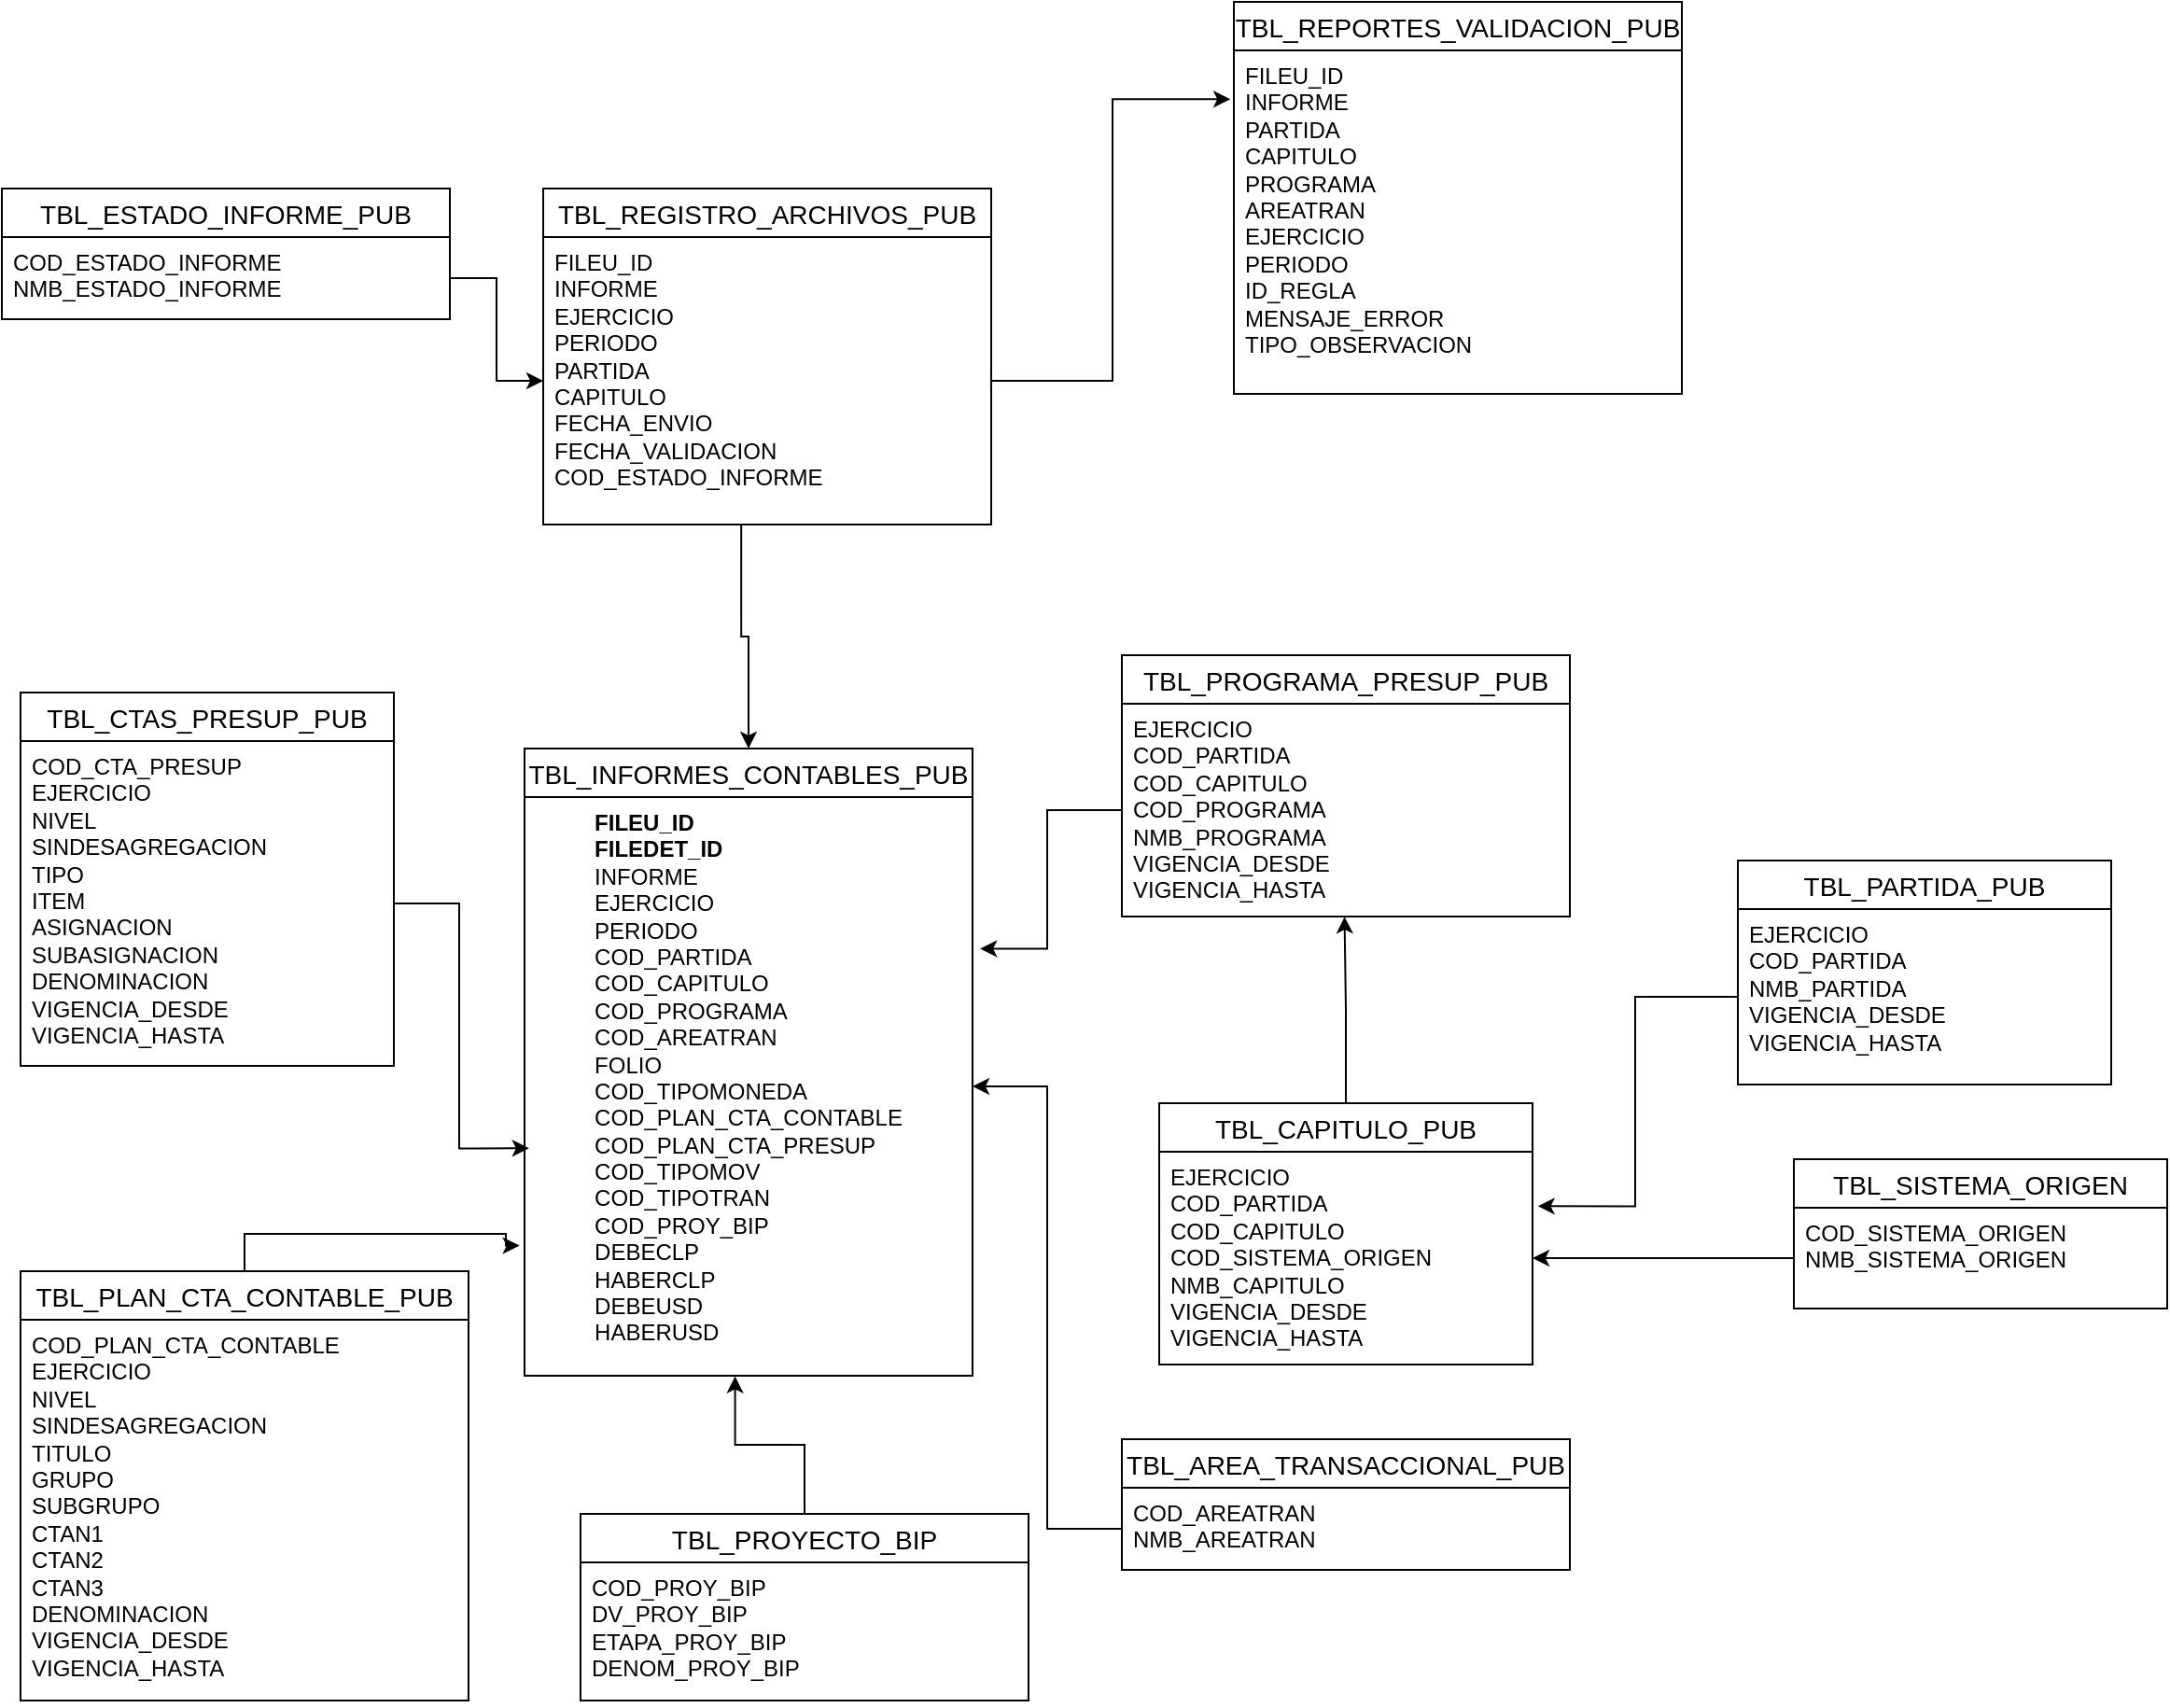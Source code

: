 <mxfile version="21.6.2" type="github">
  <diagram id="R2lEEEUBdFMjLlhIrx00" name="Page-1">
    <mxGraphModel dx="1764" dy="1427" grid="0" gridSize="10" guides="1" tooltips="1" connect="1" arrows="1" fold="1" page="0" pageScale="1" pageWidth="850" pageHeight="1100" math="0" shadow="0" extFonts="Permanent Marker^https://fonts.googleapis.com/css?family=Permanent+Marker">
      <root>
        <mxCell id="0" />
        <mxCell id="1" parent="0" />
        <mxCell id="XXnqRPkefczNAFn6AdXn-1" value="TBL_INFORMES_CONTABLES_PUB" style="swimlane;fontStyle=0;childLayout=stackLayout;horizontal=1;startSize=26;horizontalStack=0;resizeParent=1;resizeParentMax=0;resizeLast=0;collapsible=1;marginBottom=0;align=center;fontSize=14;" vertex="1" parent="1">
          <mxGeometry x="280" y="100" width="240" height="336" as="geometry" />
        </mxCell>
        <mxCell id="XXnqRPkefczNAFn6AdXn-10" value="&lt;div style=&quot;text-align: justify;&quot;&gt;&lt;b style=&quot;background-color: initial;&quot;&gt;FILEU_ID&lt;/b&gt;&lt;/div&gt;&lt;b&gt;&lt;div style=&quot;text-align: justify;&quot;&gt;&lt;b style=&quot;background-color: initial;&quot;&gt;FILEDET_ID&lt;/b&gt;&lt;/div&gt;&lt;/b&gt;&lt;div style=&quot;text-align: justify;&quot;&gt;&lt;span style=&quot;background-color: initial;&quot;&gt;INFORME&lt;/span&gt;&lt;/div&gt;&lt;div style=&quot;text-align: justify;&quot;&gt;&lt;span style=&quot;background-color: initial;&quot;&gt;EJERCICIO&lt;/span&gt;&lt;/div&gt;&lt;div style=&quot;text-align: justify;&quot;&gt;&lt;span style=&quot;background-color: initial;&quot;&gt;PERIODO&lt;/span&gt;&lt;/div&gt;&lt;div style=&quot;text-align: justify;&quot;&gt;&lt;span style=&quot;background-color: initial;&quot;&gt;COD_PARTIDA&lt;/span&gt;&lt;/div&gt;&lt;div style=&quot;text-align: justify;&quot;&gt;&lt;span style=&quot;background-color: initial;&quot;&gt;COD_CAPITULO&lt;/span&gt;&lt;/div&gt;&lt;div style=&quot;text-align: justify;&quot;&gt;&lt;span style=&quot;background-color: initial;&quot;&gt;COD_PROGRAMA&lt;/span&gt;&lt;/div&gt;&lt;div style=&quot;text-align: justify;&quot;&gt;&lt;span style=&quot;background-color: initial;&quot;&gt;COD_AREATRAN&lt;/span&gt;&lt;/div&gt;&lt;div style=&quot;text-align: justify;&quot;&gt;&lt;span style=&quot;background-color: initial;&quot;&gt;FOLIO&lt;/span&gt;&lt;/div&gt;&lt;div style=&quot;text-align: justify;&quot;&gt;&lt;span style=&quot;background-color: initial;&quot;&gt;COD_TIPOMONEDA&lt;/span&gt;&lt;/div&gt;&lt;div style=&quot;text-align: justify;&quot;&gt;&lt;span style=&quot;background-color: initial;&quot;&gt;COD_PLAN_CTA_CONTABLE&lt;/span&gt;&lt;/div&gt;&lt;div style=&quot;text-align: justify;&quot;&gt;&lt;span style=&quot;background-color: initial;&quot;&gt;COD_PLAN_CTA_PRESUP&lt;/span&gt;&lt;/div&gt;&lt;div style=&quot;text-align: justify;&quot;&gt;&lt;span style=&quot;background-color: initial;&quot;&gt;COD_TIPOMOV&lt;/span&gt;&lt;/div&gt;&lt;div style=&quot;text-align: justify;&quot;&gt;&lt;span style=&quot;background-color: initial;&quot;&gt;COD_TIPOTRAN&lt;/span&gt;&lt;/div&gt;&lt;div style=&quot;text-align: justify;&quot;&gt;&lt;span style=&quot;background-color: initial;&quot;&gt;COD_PROY_BIP&lt;/span&gt;&lt;/div&gt;&lt;div style=&quot;text-align: justify;&quot;&gt;&lt;span style=&quot;background-color: initial;&quot;&gt;DEBECLP&lt;/span&gt;&lt;/div&gt;&lt;div style=&quot;text-align: justify;&quot;&gt;&lt;span style=&quot;background-color: initial;&quot;&gt;HABERCLP&lt;/span&gt;&lt;/div&gt;&lt;div style=&quot;text-align: justify;&quot;&gt;&lt;span style=&quot;background-color: initial;&quot;&gt;DEBEUSD&lt;/span&gt;&lt;/div&gt;&lt;div style=&quot;text-align: justify;&quot;&gt;&lt;span style=&quot;background-color: initial;&quot;&gt;HABERUSD&lt;/span&gt;&lt;/div&gt;" style="text;strokeColor=none;fillColor=none;spacingLeft=4;spacingRight=4;overflow=hidden;rotatable=0;points=[[0,0.5],[1,0.5]];portConstraint=eastwest;fontSize=12;whiteSpace=wrap;html=1;align=center;" vertex="1" parent="XXnqRPkefczNAFn6AdXn-1">
          <mxGeometry y="26" width="240" height="310" as="geometry" />
        </mxCell>
        <mxCell id="XXnqRPkefczNAFn6AdXn-14" value="TBL_AREA_TRANSACCIONAL_PUB" style="swimlane;fontStyle=0;childLayout=stackLayout;horizontal=1;startSize=26;horizontalStack=0;resizeParent=1;resizeParentMax=0;resizeLast=0;collapsible=1;marginBottom=0;align=center;fontSize=14;" vertex="1" parent="1">
          <mxGeometry x="600" y="470" width="240" height="70" as="geometry" />
        </mxCell>
        <mxCell id="XXnqRPkefczNAFn6AdXn-15" value="COD_AREATRAN&lt;br&gt;NMB_AREATRAN" style="text;strokeColor=none;fillColor=none;spacingLeft=4;spacingRight=4;overflow=hidden;rotatable=0;points=[[0,0.5],[1,0.5]];portConstraint=eastwest;fontSize=12;whiteSpace=wrap;html=1;" vertex="1" parent="XXnqRPkefczNAFn6AdXn-14">
          <mxGeometry y="26" width="240" height="44" as="geometry" />
        </mxCell>
        <mxCell id="XXnqRPkefczNAFn6AdXn-18" style="edgeStyle=orthogonalEdgeStyle;rounded=0;orthogonalLoop=1;jettySize=auto;html=1;exitX=0;exitY=0.5;exitDx=0;exitDy=0;" edge="1" parent="1" source="XXnqRPkefczNAFn6AdXn-15" target="XXnqRPkefczNAFn6AdXn-10">
          <mxGeometry relative="1" as="geometry">
            <mxPoint x="570" y="138" as="targetPoint" />
          </mxGeometry>
        </mxCell>
        <mxCell id="XXnqRPkefczNAFn6AdXn-19" value="TBL_CTAS_PRESUP_PUB" style="swimlane;fontStyle=0;childLayout=stackLayout;horizontal=1;startSize=26;horizontalStack=0;resizeParent=1;resizeParentMax=0;resizeLast=0;collapsible=1;marginBottom=0;align=center;fontSize=14;" vertex="1" parent="1">
          <mxGeometry x="10" y="70" width="200" height="200" as="geometry" />
        </mxCell>
        <mxCell id="XXnqRPkefczNAFn6AdXn-20" value="COD_CTA_PRESUP&lt;br&gt;EJERCICIO&lt;br&gt;NIVEL&lt;br&gt;SINDESAGREGACION&lt;br&gt;TIPO&lt;br&gt;ITEM&lt;br&gt;ASIGNACION&lt;br&gt;SUBASIGNACION&lt;br&gt;DENOMINACION&lt;br&gt;VIGENCIA_DESDE&lt;br&gt;VIGENCIA_HASTA&lt;br&gt;" style="text;strokeColor=none;fillColor=none;spacingLeft=4;spacingRight=4;overflow=hidden;rotatable=0;points=[[0,0.5],[1,0.5]];portConstraint=eastwest;fontSize=12;whiteSpace=wrap;html=1;" vertex="1" parent="XXnqRPkefczNAFn6AdXn-19">
          <mxGeometry y="26" width="200" height="174" as="geometry" />
        </mxCell>
        <mxCell id="XXnqRPkefczNAFn6AdXn-21" style="edgeStyle=orthogonalEdgeStyle;rounded=0;orthogonalLoop=1;jettySize=auto;html=1;exitX=1;exitY=0.5;exitDx=0;exitDy=0;entryX=0.01;entryY=0.607;entryDx=0;entryDy=0;entryPerimeter=0;" edge="1" parent="1" source="XXnqRPkefczNAFn6AdXn-20" target="XXnqRPkefczNAFn6AdXn-10">
          <mxGeometry relative="1" as="geometry" />
        </mxCell>
        <mxCell id="XXnqRPkefczNAFn6AdXn-22" value="TBL_PROGRAMA_PRESUP_PUB" style="swimlane;fontStyle=0;childLayout=stackLayout;horizontal=1;startSize=26;horizontalStack=0;resizeParent=1;resizeParentMax=0;resizeLast=0;collapsible=1;marginBottom=0;align=center;fontSize=14;" vertex="1" parent="1">
          <mxGeometry x="600" y="50" width="240" height="140" as="geometry" />
        </mxCell>
        <mxCell id="XXnqRPkefczNAFn6AdXn-23" value="EJERCICIO&lt;br&gt;COD_PARTIDA&lt;br&gt;COD_CAPITULO&lt;br&gt;COD_PROGRAMA&lt;br&gt;NMB_PROGRAMA&lt;br&gt;VIGENCIA_DESDE&lt;br&gt;VIGENCIA_HASTA" style="text;strokeColor=none;fillColor=none;spacingLeft=4;spacingRight=4;overflow=hidden;rotatable=0;points=[[0,0.5],[1,0.5]];portConstraint=eastwest;fontSize=12;whiteSpace=wrap;html=1;" vertex="1" parent="XXnqRPkefczNAFn6AdXn-22">
          <mxGeometry y="26" width="240" height="114" as="geometry" />
        </mxCell>
        <mxCell id="XXnqRPkefczNAFn6AdXn-24" style="edgeStyle=orthogonalEdgeStyle;rounded=0;orthogonalLoop=1;jettySize=auto;html=1;exitX=0;exitY=0.5;exitDx=0;exitDy=0;entryX=1.017;entryY=0.262;entryDx=0;entryDy=0;entryPerimeter=0;" edge="1" parent="1" source="XXnqRPkefczNAFn6AdXn-23" target="XXnqRPkefczNAFn6AdXn-10">
          <mxGeometry relative="1" as="geometry" />
        </mxCell>
        <mxCell id="XXnqRPkefczNAFn6AdXn-35" style="edgeStyle=orthogonalEdgeStyle;rounded=0;orthogonalLoop=1;jettySize=auto;html=1;exitX=0.5;exitY=0;exitDx=0;exitDy=0;entryX=0.497;entryY=1.001;entryDx=0;entryDy=0;entryPerimeter=0;" edge="1" parent="1" source="XXnqRPkefczNAFn6AdXn-25" target="XXnqRPkefczNAFn6AdXn-23">
          <mxGeometry relative="1" as="geometry" />
        </mxCell>
        <mxCell id="XXnqRPkefczNAFn6AdXn-25" value="TBL_CAPITULO_PUB" style="swimlane;fontStyle=0;childLayout=stackLayout;horizontal=1;startSize=26;horizontalStack=0;resizeParent=1;resizeParentMax=0;resizeLast=0;collapsible=1;marginBottom=0;align=center;fontSize=14;" vertex="1" parent="1">
          <mxGeometry x="620" y="290" width="200" height="140" as="geometry" />
        </mxCell>
        <mxCell id="XXnqRPkefczNAFn6AdXn-26" value="EJERCICIO&lt;br&gt;COD_PARTIDA&lt;br&gt;COD_CAPITULO&lt;br&gt;COD_SISTEMA_ORIGEN&lt;br&gt;NMB_CAPITULO&lt;br&gt;VIGENCIA_DESDE&lt;br&gt;VIGENCIA_HASTA" style="text;strokeColor=none;fillColor=none;spacingLeft=4;spacingRight=4;overflow=hidden;rotatable=0;points=[[0,0.5],[1,0.5]];portConstraint=eastwest;fontSize=12;whiteSpace=wrap;html=1;" vertex="1" parent="XXnqRPkefczNAFn6AdXn-25">
          <mxGeometry y="26" width="200" height="114" as="geometry" />
        </mxCell>
        <mxCell id="XXnqRPkefczNAFn6AdXn-28" value="TBL_PARTIDA_PUB" style="swimlane;fontStyle=0;childLayout=stackLayout;horizontal=1;startSize=26;horizontalStack=0;resizeParent=1;resizeParentMax=0;resizeLast=0;collapsible=1;marginBottom=0;align=center;fontSize=14;" vertex="1" parent="1">
          <mxGeometry x="930" y="160" width="200" height="120" as="geometry" />
        </mxCell>
        <mxCell id="XXnqRPkefczNAFn6AdXn-29" value="EJERCICIO&lt;br&gt;COD_PARTIDA&lt;br&gt;NMB_PARTIDA&lt;br&gt;VIGENCIA_DESDE&lt;br&gt;VIGENCIA_HASTA" style="text;strokeColor=none;fillColor=none;spacingLeft=4;spacingRight=4;overflow=hidden;rotatable=0;points=[[0,0.5],[1,0.5]];portConstraint=eastwest;fontSize=12;whiteSpace=wrap;html=1;" vertex="1" parent="XXnqRPkefczNAFn6AdXn-28">
          <mxGeometry y="26" width="200" height="94" as="geometry" />
        </mxCell>
        <mxCell id="XXnqRPkefczNAFn6AdXn-30" value="TBL_SISTEMA_ORIGEN" style="swimlane;fontStyle=0;childLayout=stackLayout;horizontal=1;startSize=26;horizontalStack=0;resizeParent=1;resizeParentMax=0;resizeLast=0;collapsible=1;marginBottom=0;align=center;fontSize=14;" vertex="1" parent="1">
          <mxGeometry x="960" y="320" width="200" height="80" as="geometry" />
        </mxCell>
        <mxCell id="XXnqRPkefczNAFn6AdXn-31" value="COD_SISTEMA_ORIGEN&lt;br&gt;NMB_SISTEMA_ORIGEN" style="text;strokeColor=none;fillColor=none;spacingLeft=4;spacingRight=4;overflow=hidden;rotatable=0;points=[[0,0.5],[1,0.5]];portConstraint=eastwest;fontSize=12;whiteSpace=wrap;html=1;" vertex="1" parent="XXnqRPkefczNAFn6AdXn-30">
          <mxGeometry y="26" width="200" height="54" as="geometry" />
        </mxCell>
        <mxCell id="XXnqRPkefczNAFn6AdXn-32" style="edgeStyle=orthogonalEdgeStyle;rounded=0;orthogonalLoop=1;jettySize=auto;html=1;exitX=0;exitY=0.5;exitDx=0;exitDy=0;entryX=1;entryY=0.5;entryDx=0;entryDy=0;" edge="1" parent="1" source="XXnqRPkefczNAFn6AdXn-31" target="XXnqRPkefczNAFn6AdXn-26">
          <mxGeometry relative="1" as="geometry" />
        </mxCell>
        <mxCell id="XXnqRPkefczNAFn6AdXn-33" style="edgeStyle=orthogonalEdgeStyle;rounded=0;orthogonalLoop=1;jettySize=auto;html=1;exitX=0;exitY=0.5;exitDx=0;exitDy=0;entryX=1.014;entryY=0.256;entryDx=0;entryDy=0;entryPerimeter=0;" edge="1" parent="1" source="XXnqRPkefczNAFn6AdXn-29" target="XXnqRPkefczNAFn6AdXn-26">
          <mxGeometry relative="1" as="geometry" />
        </mxCell>
        <mxCell id="XXnqRPkefczNAFn6AdXn-39" style="edgeStyle=orthogonalEdgeStyle;rounded=0;orthogonalLoop=1;jettySize=auto;html=1;exitX=0.5;exitY=0;exitDx=0;exitDy=0;entryX=0.47;entryY=1.001;entryDx=0;entryDy=0;entryPerimeter=0;" edge="1" parent="1" source="XXnqRPkefczNAFn6AdXn-36" target="XXnqRPkefczNAFn6AdXn-10">
          <mxGeometry relative="1" as="geometry" />
        </mxCell>
        <mxCell id="XXnqRPkefczNAFn6AdXn-36" value="TBL_PROYECTO_BIP" style="swimlane;fontStyle=0;childLayout=stackLayout;horizontal=1;startSize=26;horizontalStack=0;resizeParent=1;resizeParentMax=0;resizeLast=0;collapsible=1;marginBottom=0;align=center;fontSize=14;" vertex="1" parent="1">
          <mxGeometry x="310" y="510" width="240" height="100" as="geometry" />
        </mxCell>
        <mxCell id="XXnqRPkefczNAFn6AdXn-37" value="COD_PROY_BIP&lt;br&gt;DV_PROY_BIP&lt;br&gt;ETAPA_PROY_BIP&lt;br&gt;DENOM_PROY_BIP&lt;br&gt;" style="text;strokeColor=none;fillColor=none;spacingLeft=4;spacingRight=4;overflow=hidden;rotatable=0;points=[[0,0.5],[1,0.5]];portConstraint=eastwest;fontSize=12;whiteSpace=wrap;html=1;" vertex="1" parent="XXnqRPkefczNAFn6AdXn-36">
          <mxGeometry y="26" width="240" height="74" as="geometry" />
        </mxCell>
        <mxCell id="XXnqRPkefczNAFn6AdXn-42" style="edgeStyle=orthogonalEdgeStyle;rounded=0;orthogonalLoop=1;jettySize=auto;html=1;exitX=0.5;exitY=0;exitDx=0;exitDy=0;entryX=-0.011;entryY=0.775;entryDx=0;entryDy=0;entryPerimeter=0;" edge="1" parent="1" source="XXnqRPkefczNAFn6AdXn-40" target="XXnqRPkefczNAFn6AdXn-10">
          <mxGeometry relative="1" as="geometry" />
        </mxCell>
        <mxCell id="XXnqRPkefczNAFn6AdXn-40" value="TBL_PLAN_CTA_CONTABLE_PUB" style="swimlane;fontStyle=0;childLayout=stackLayout;horizontal=1;startSize=26;horizontalStack=0;resizeParent=1;resizeParentMax=0;resizeLast=0;collapsible=1;marginBottom=0;align=center;fontSize=14;" vertex="1" parent="1">
          <mxGeometry x="10" y="380" width="240" height="230" as="geometry" />
        </mxCell>
        <mxCell id="XXnqRPkefczNAFn6AdXn-41" value="COD_PLAN_CTA_CONTABLE&lt;br&gt;EJERCICIO&lt;br&gt;NIVEL&lt;br&gt;SINDESAGREGACION&lt;br&gt;TITULO&lt;br&gt;GRUPO&lt;br&gt;SUBGRUPO&lt;br&gt;CTAN1&lt;br&gt;CTAN2&lt;br&gt;CTAN3&lt;br&gt;DENOMINACION&lt;br&gt;VIGENCIA_DESDE&lt;br&gt;VIGENCIA_HASTA" style="text;strokeColor=none;fillColor=none;spacingLeft=4;spacingRight=4;overflow=hidden;rotatable=0;points=[[0,0.5],[1,0.5]];portConstraint=eastwest;fontSize=12;whiteSpace=wrap;html=1;" vertex="1" parent="XXnqRPkefczNAFn6AdXn-40">
          <mxGeometry y="26" width="240" height="204" as="geometry" />
        </mxCell>
        <mxCell id="XXnqRPkefczNAFn6AdXn-46" style="edgeStyle=orthogonalEdgeStyle;rounded=0;orthogonalLoop=1;jettySize=auto;html=1;exitX=0.442;exitY=0.997;exitDx=0;exitDy=0;exitPerimeter=0;" edge="1" parent="1" source="XXnqRPkefczNAFn6AdXn-45" target="XXnqRPkefczNAFn6AdXn-1">
          <mxGeometry relative="1" as="geometry">
            <mxPoint x="370" y="-90" as="sourcePoint" />
          </mxGeometry>
        </mxCell>
        <mxCell id="XXnqRPkefczNAFn6AdXn-44" value="TBL_REGISTRO_ARCHIVOS_PUB" style="swimlane;fontStyle=0;childLayout=stackLayout;horizontal=1;startSize=26;horizontalStack=0;resizeParent=1;resizeParentMax=0;resizeLast=0;collapsible=1;marginBottom=0;align=center;fontSize=14;" vertex="1" parent="1">
          <mxGeometry x="290" y="-200" width="240" height="180" as="geometry" />
        </mxCell>
        <mxCell id="XXnqRPkefczNAFn6AdXn-45" value="FILEU_ID&lt;br&gt;INFORME&lt;br&gt;EJERCICIO&lt;br&gt;PERIODO&lt;br&gt;PARTIDA&lt;br&gt;CAPITULO&lt;br&gt;FECHA_ENVIO&lt;br&gt;FECHA_VALIDACION&lt;br&gt;COD_ESTADO_INFORME" style="text;strokeColor=none;fillColor=none;spacingLeft=4;spacingRight=4;overflow=hidden;rotatable=0;points=[[0,0.5],[1,0.5]];portConstraint=eastwest;fontSize=12;whiteSpace=wrap;html=1;" vertex="1" parent="XXnqRPkefczNAFn6AdXn-44">
          <mxGeometry y="26" width="240" height="154" as="geometry" />
        </mxCell>
        <mxCell id="XXnqRPkefczNAFn6AdXn-48" value="TBL_ESTADO_INFORME_PUB" style="swimlane;fontStyle=0;childLayout=stackLayout;horizontal=1;startSize=26;horizontalStack=0;resizeParent=1;resizeParentMax=0;resizeLast=0;collapsible=1;marginBottom=0;align=center;fontSize=14;" vertex="1" parent="1">
          <mxGeometry y="-200" width="240" height="70" as="geometry" />
        </mxCell>
        <mxCell id="XXnqRPkefczNAFn6AdXn-49" value="COD_ESTADO_INFORME&lt;br&gt;NMB_ESTADO_INFORME" style="text;strokeColor=none;fillColor=none;spacingLeft=4;spacingRight=4;overflow=hidden;rotatable=0;points=[[0,0.5],[1,0.5]];portConstraint=eastwest;fontSize=12;whiteSpace=wrap;html=1;" vertex="1" parent="XXnqRPkefczNAFn6AdXn-48">
          <mxGeometry y="26" width="240" height="44" as="geometry" />
        </mxCell>
        <mxCell id="XXnqRPkefczNAFn6AdXn-50" style="edgeStyle=orthogonalEdgeStyle;rounded=0;orthogonalLoop=1;jettySize=auto;html=1;exitX=1;exitY=0.5;exitDx=0;exitDy=0;" edge="1" parent="1" source="XXnqRPkefczNAFn6AdXn-49" target="XXnqRPkefczNAFn6AdXn-45">
          <mxGeometry relative="1" as="geometry" />
        </mxCell>
        <mxCell id="XXnqRPkefczNAFn6AdXn-51" value="TBL_REPORTES_VALIDACION_PUB" style="swimlane;fontStyle=0;childLayout=stackLayout;horizontal=1;startSize=26;horizontalStack=0;resizeParent=1;resizeParentMax=0;resizeLast=0;collapsible=1;marginBottom=0;align=center;fontSize=14;" vertex="1" parent="1">
          <mxGeometry x="660" y="-300" width="240" height="210" as="geometry" />
        </mxCell>
        <mxCell id="XXnqRPkefczNAFn6AdXn-52" value="FILEU_ID&lt;br&gt;INFORME&lt;br&gt;PARTIDA&lt;br&gt;CAPITULO&lt;br&gt;PROGRAMA&lt;br&gt;AREATRAN&lt;br&gt;EJERCICIO&lt;br&gt;PERIODO&lt;br&gt;ID_REGLA&lt;br&gt;MENSAJE_ERROR&lt;br&gt;TIPO_OBSERVACION" style="text;strokeColor=none;fillColor=none;spacingLeft=4;spacingRight=4;overflow=hidden;rotatable=0;points=[[0,0.5],[1,0.5]];portConstraint=eastwest;fontSize=12;whiteSpace=wrap;html=1;" vertex="1" parent="XXnqRPkefczNAFn6AdXn-51">
          <mxGeometry y="26" width="240" height="184" as="geometry" />
        </mxCell>
        <mxCell id="XXnqRPkefczNAFn6AdXn-53" style="edgeStyle=orthogonalEdgeStyle;rounded=0;orthogonalLoop=1;jettySize=auto;html=1;exitX=1;exitY=0.5;exitDx=0;exitDy=0;entryX=-0.008;entryY=0.142;entryDx=0;entryDy=0;entryPerimeter=0;" edge="1" parent="1" source="XXnqRPkefczNAFn6AdXn-45" target="XXnqRPkefczNAFn6AdXn-52">
          <mxGeometry relative="1" as="geometry" />
        </mxCell>
      </root>
    </mxGraphModel>
  </diagram>
</mxfile>
